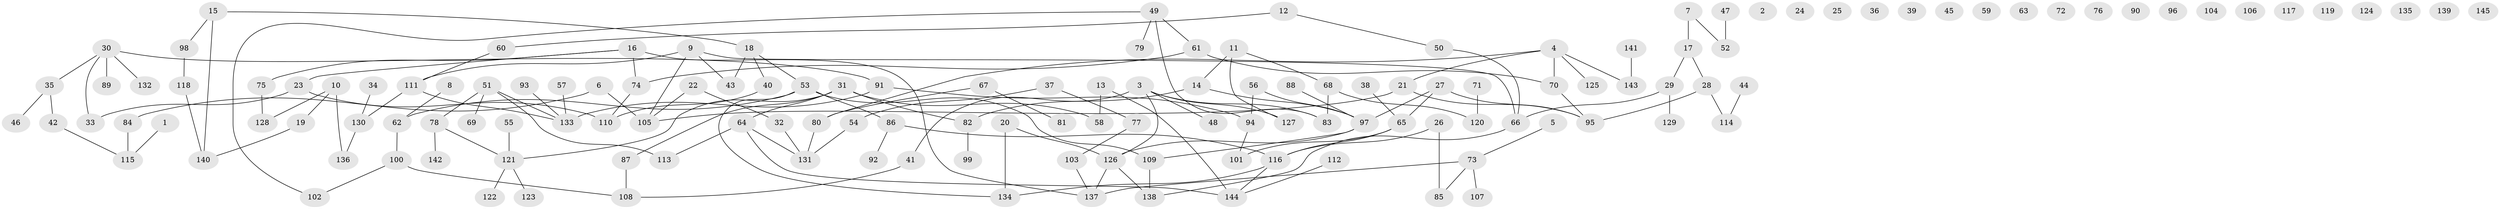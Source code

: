// coarse degree distribution, {2: 0.2926829268292683, 3: 0.2804878048780488, 4: 0.1951219512195122, 1: 0.15853658536585366, 5: 0.07317073170731707}
// Generated by graph-tools (version 1.1) at 2025/35/03/04/25 23:35:56]
// undirected, 145 vertices, 157 edges
graph export_dot {
  node [color=gray90,style=filled];
  1;
  2;
  3;
  4;
  5;
  6;
  7;
  8;
  9;
  10;
  11;
  12;
  13;
  14;
  15;
  16;
  17;
  18;
  19;
  20;
  21;
  22;
  23;
  24;
  25;
  26;
  27;
  28;
  29;
  30;
  31;
  32;
  33;
  34;
  35;
  36;
  37;
  38;
  39;
  40;
  41;
  42;
  43;
  44;
  45;
  46;
  47;
  48;
  49;
  50;
  51;
  52;
  53;
  54;
  55;
  56;
  57;
  58;
  59;
  60;
  61;
  62;
  63;
  64;
  65;
  66;
  67;
  68;
  69;
  70;
  71;
  72;
  73;
  74;
  75;
  76;
  77;
  78;
  79;
  80;
  81;
  82;
  83;
  84;
  85;
  86;
  87;
  88;
  89;
  90;
  91;
  92;
  93;
  94;
  95;
  96;
  97;
  98;
  99;
  100;
  101;
  102;
  103;
  104;
  105;
  106;
  107;
  108;
  109;
  110;
  111;
  112;
  113;
  114;
  115;
  116;
  117;
  118;
  119;
  120;
  121;
  122;
  123;
  124;
  125;
  126;
  127;
  128;
  129;
  130;
  131;
  132;
  133;
  134;
  135;
  136;
  137;
  138;
  139;
  140;
  141;
  142;
  143;
  144;
  145;
  1 -- 115;
  3 -- 41;
  3 -- 48;
  3 -- 83;
  3 -- 126;
  3 -- 127;
  4 -- 21;
  4 -- 70;
  4 -- 80;
  4 -- 125;
  4 -- 143;
  5 -- 73;
  6 -- 84;
  6 -- 105;
  7 -- 17;
  7 -- 52;
  8 -- 62;
  9 -- 43;
  9 -- 66;
  9 -- 105;
  9 -- 111;
  10 -- 19;
  10 -- 128;
  10 -- 136;
  11 -- 14;
  11 -- 68;
  11 -- 127;
  12 -- 50;
  12 -- 60;
  13 -- 58;
  13 -- 144;
  14 -- 82;
  14 -- 97;
  15 -- 18;
  15 -- 98;
  15 -- 140;
  16 -- 23;
  16 -- 74;
  16 -- 75;
  16 -- 137;
  17 -- 28;
  17 -- 29;
  18 -- 40;
  18 -- 43;
  18 -- 53;
  19 -- 140;
  20 -- 126;
  20 -- 134;
  21 -- 95;
  21 -- 105;
  22 -- 32;
  22 -- 105;
  23 -- 33;
  23 -- 110;
  26 -- 85;
  26 -- 116;
  27 -- 65;
  27 -- 95;
  27 -- 97;
  28 -- 95;
  28 -- 114;
  29 -- 66;
  29 -- 129;
  30 -- 33;
  30 -- 35;
  30 -- 89;
  30 -- 91;
  30 -- 132;
  31 -- 58;
  31 -- 64;
  31 -- 82;
  31 -- 87;
  31 -- 121;
  32 -- 131;
  34 -- 130;
  35 -- 42;
  35 -- 46;
  37 -- 54;
  37 -- 77;
  38 -- 65;
  40 -- 110;
  41 -- 108;
  42 -- 115;
  44 -- 114;
  47 -- 52;
  49 -- 61;
  49 -- 79;
  49 -- 83;
  49 -- 102;
  50 -- 66;
  51 -- 69;
  51 -- 78;
  51 -- 113;
  51 -- 133;
  53 -- 62;
  53 -- 86;
  53 -- 109;
  53 -- 134;
  54 -- 131;
  55 -- 121;
  56 -- 94;
  56 -- 97;
  57 -- 133;
  60 -- 111;
  61 -- 70;
  61 -- 74;
  62 -- 100;
  64 -- 113;
  64 -- 131;
  64 -- 144;
  65 -- 101;
  65 -- 116;
  66 -- 138;
  67 -- 80;
  67 -- 81;
  68 -- 83;
  68 -- 120;
  70 -- 95;
  71 -- 120;
  73 -- 85;
  73 -- 107;
  73 -- 137;
  74 -- 110;
  75 -- 128;
  77 -- 103;
  78 -- 121;
  78 -- 142;
  80 -- 131;
  82 -- 99;
  84 -- 115;
  86 -- 92;
  86 -- 116;
  87 -- 108;
  88 -- 97;
  91 -- 94;
  91 -- 133;
  93 -- 133;
  94 -- 101;
  97 -- 109;
  97 -- 126;
  98 -- 118;
  100 -- 102;
  100 -- 108;
  103 -- 137;
  109 -- 138;
  111 -- 130;
  111 -- 133;
  112 -- 144;
  116 -- 134;
  116 -- 144;
  118 -- 140;
  121 -- 122;
  121 -- 123;
  126 -- 137;
  126 -- 138;
  130 -- 136;
  141 -- 143;
}
